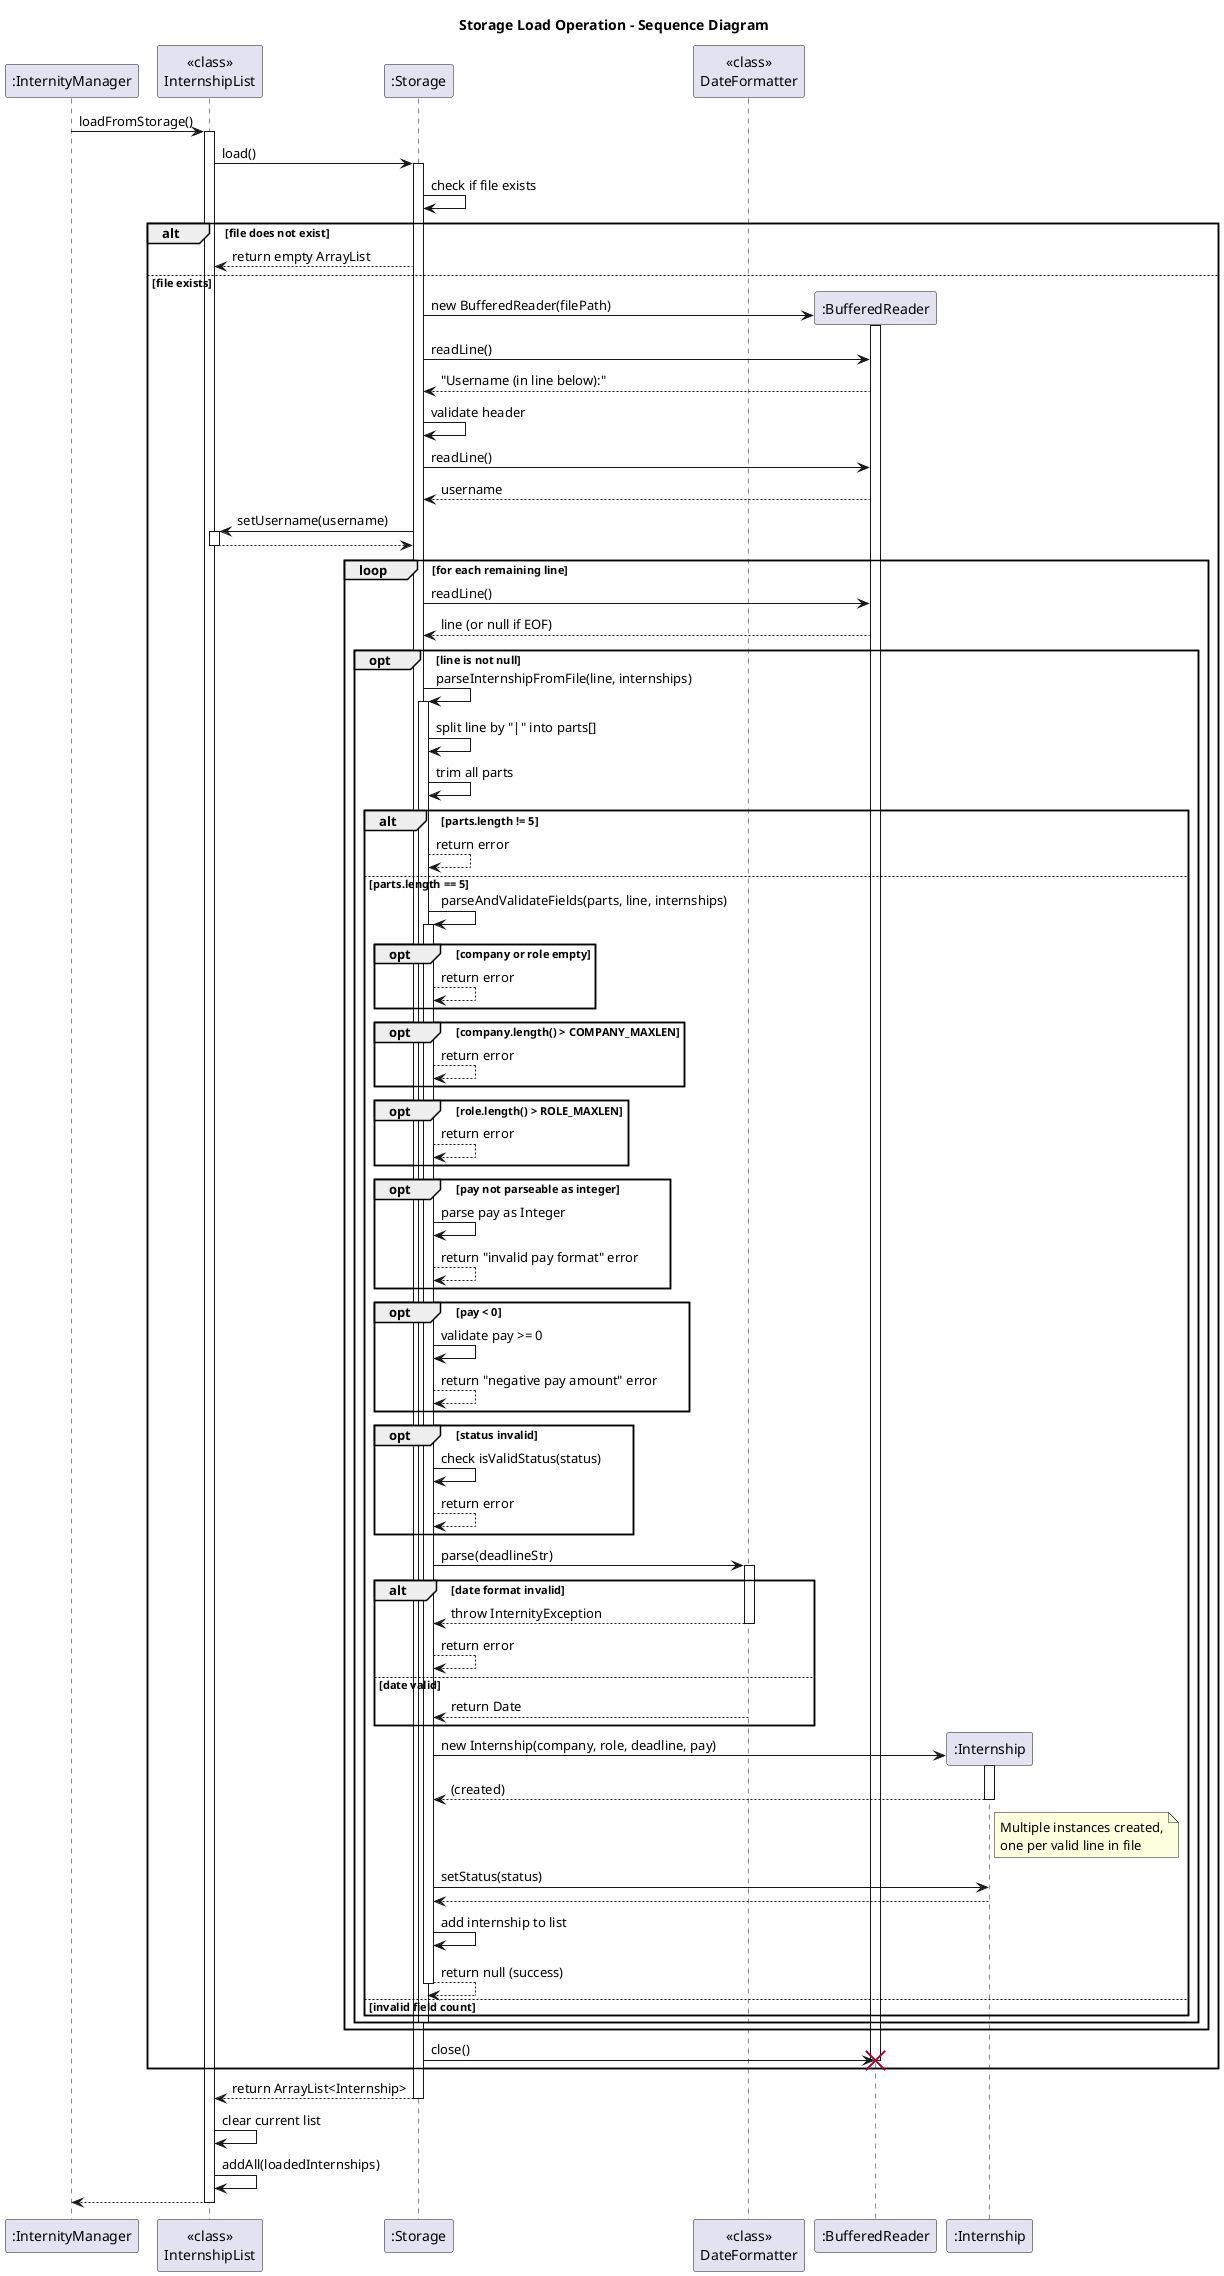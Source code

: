 @startuml
title Storage Load Operation - Sequence Diagram

participant ":InternityManager" as IM
participant "<<class>>\nInternshipList" as IL
participant ":Storage" as S
participant "<<class>>\nDateFormatter" as DF

IM -> IL: loadFromStorage()
activate IL

IL -> S: load()
activate S

S -> S: check if file exists
alt file does not exist
    S --> IL: return empty ArrayList
else file exists
    create ":BufferedReader" as BR
    S -> BR**: new BufferedReader(filePath)
    activate BR

    S -> BR: readLine()
    BR --> S: "Username (in line below):"

    S -> S: validate header

    S -> BR: readLine()
    BR --> S: username

    S -> IL: setUsername(username)
    activate IL
    IL --> S:
    deactivate IL

    loop for each remaining line
        S -> BR: readLine()
        BR --> S: line (or null if EOF)

        opt line is not null
            S -> S: parseInternshipFromFile(line, internships)
            activate S

            S -> S: split line by "|" into parts[]
            S -> S: trim all parts

            alt parts.length != 5
                S --> S: return error
            else parts.length == 5
                S -> S: parseAndValidateFields(parts, line, internships)
                activate S

                opt company or role empty
                    S --> S: return error
                end

                opt company.length() > COMPANY_MAXLEN
                    S --> S: return error
                end

                opt role.length() > ROLE_MAXLEN
                    S --> S: return error
                end

                opt pay not parseable as integer
                    S -> S: parse pay as Integer
                    S --> S: return "invalid pay format" error
                end

                opt pay < 0
                    S -> S: validate pay >= 0
                    S --> S: return "negative pay amount" error
                end

                opt status invalid
                    S -> S: check isValidStatus(status)
                    S --> S: return error
                end

                S -> DF: parse(deadlineStr)
                activate DF
                alt date format invalid
                    DF --> S: throw InternityException
                    deactivate DF
                    S --> S: return error
                else date valid
                    DF --> S: return Date
                    deactivate DF
                end

                create ":Internship" as Intern
                S -> Intern**: new Internship(company, role, deadline, pay)
                activate Intern
                return (created)
                note right of Intern: Multiple instances created,\none per valid line in file

                S -> Intern: setStatus(status)
                Intern --> S:
                deactivate Intern

                S -> S: add internship to list
                S --> S: return null (success)

                deactivate S
            else invalid field count
            end

            deactivate S
        end
    end

    S -> BR: close()
    deactivate BR
    destroy BR
end

S --> IL: return ArrayList<Internship>
deactivate S

IL -> IL: clear current list
IL -> IL: addAll(loadedInternships)

IL --> IM:
deactivate IL

@enduml